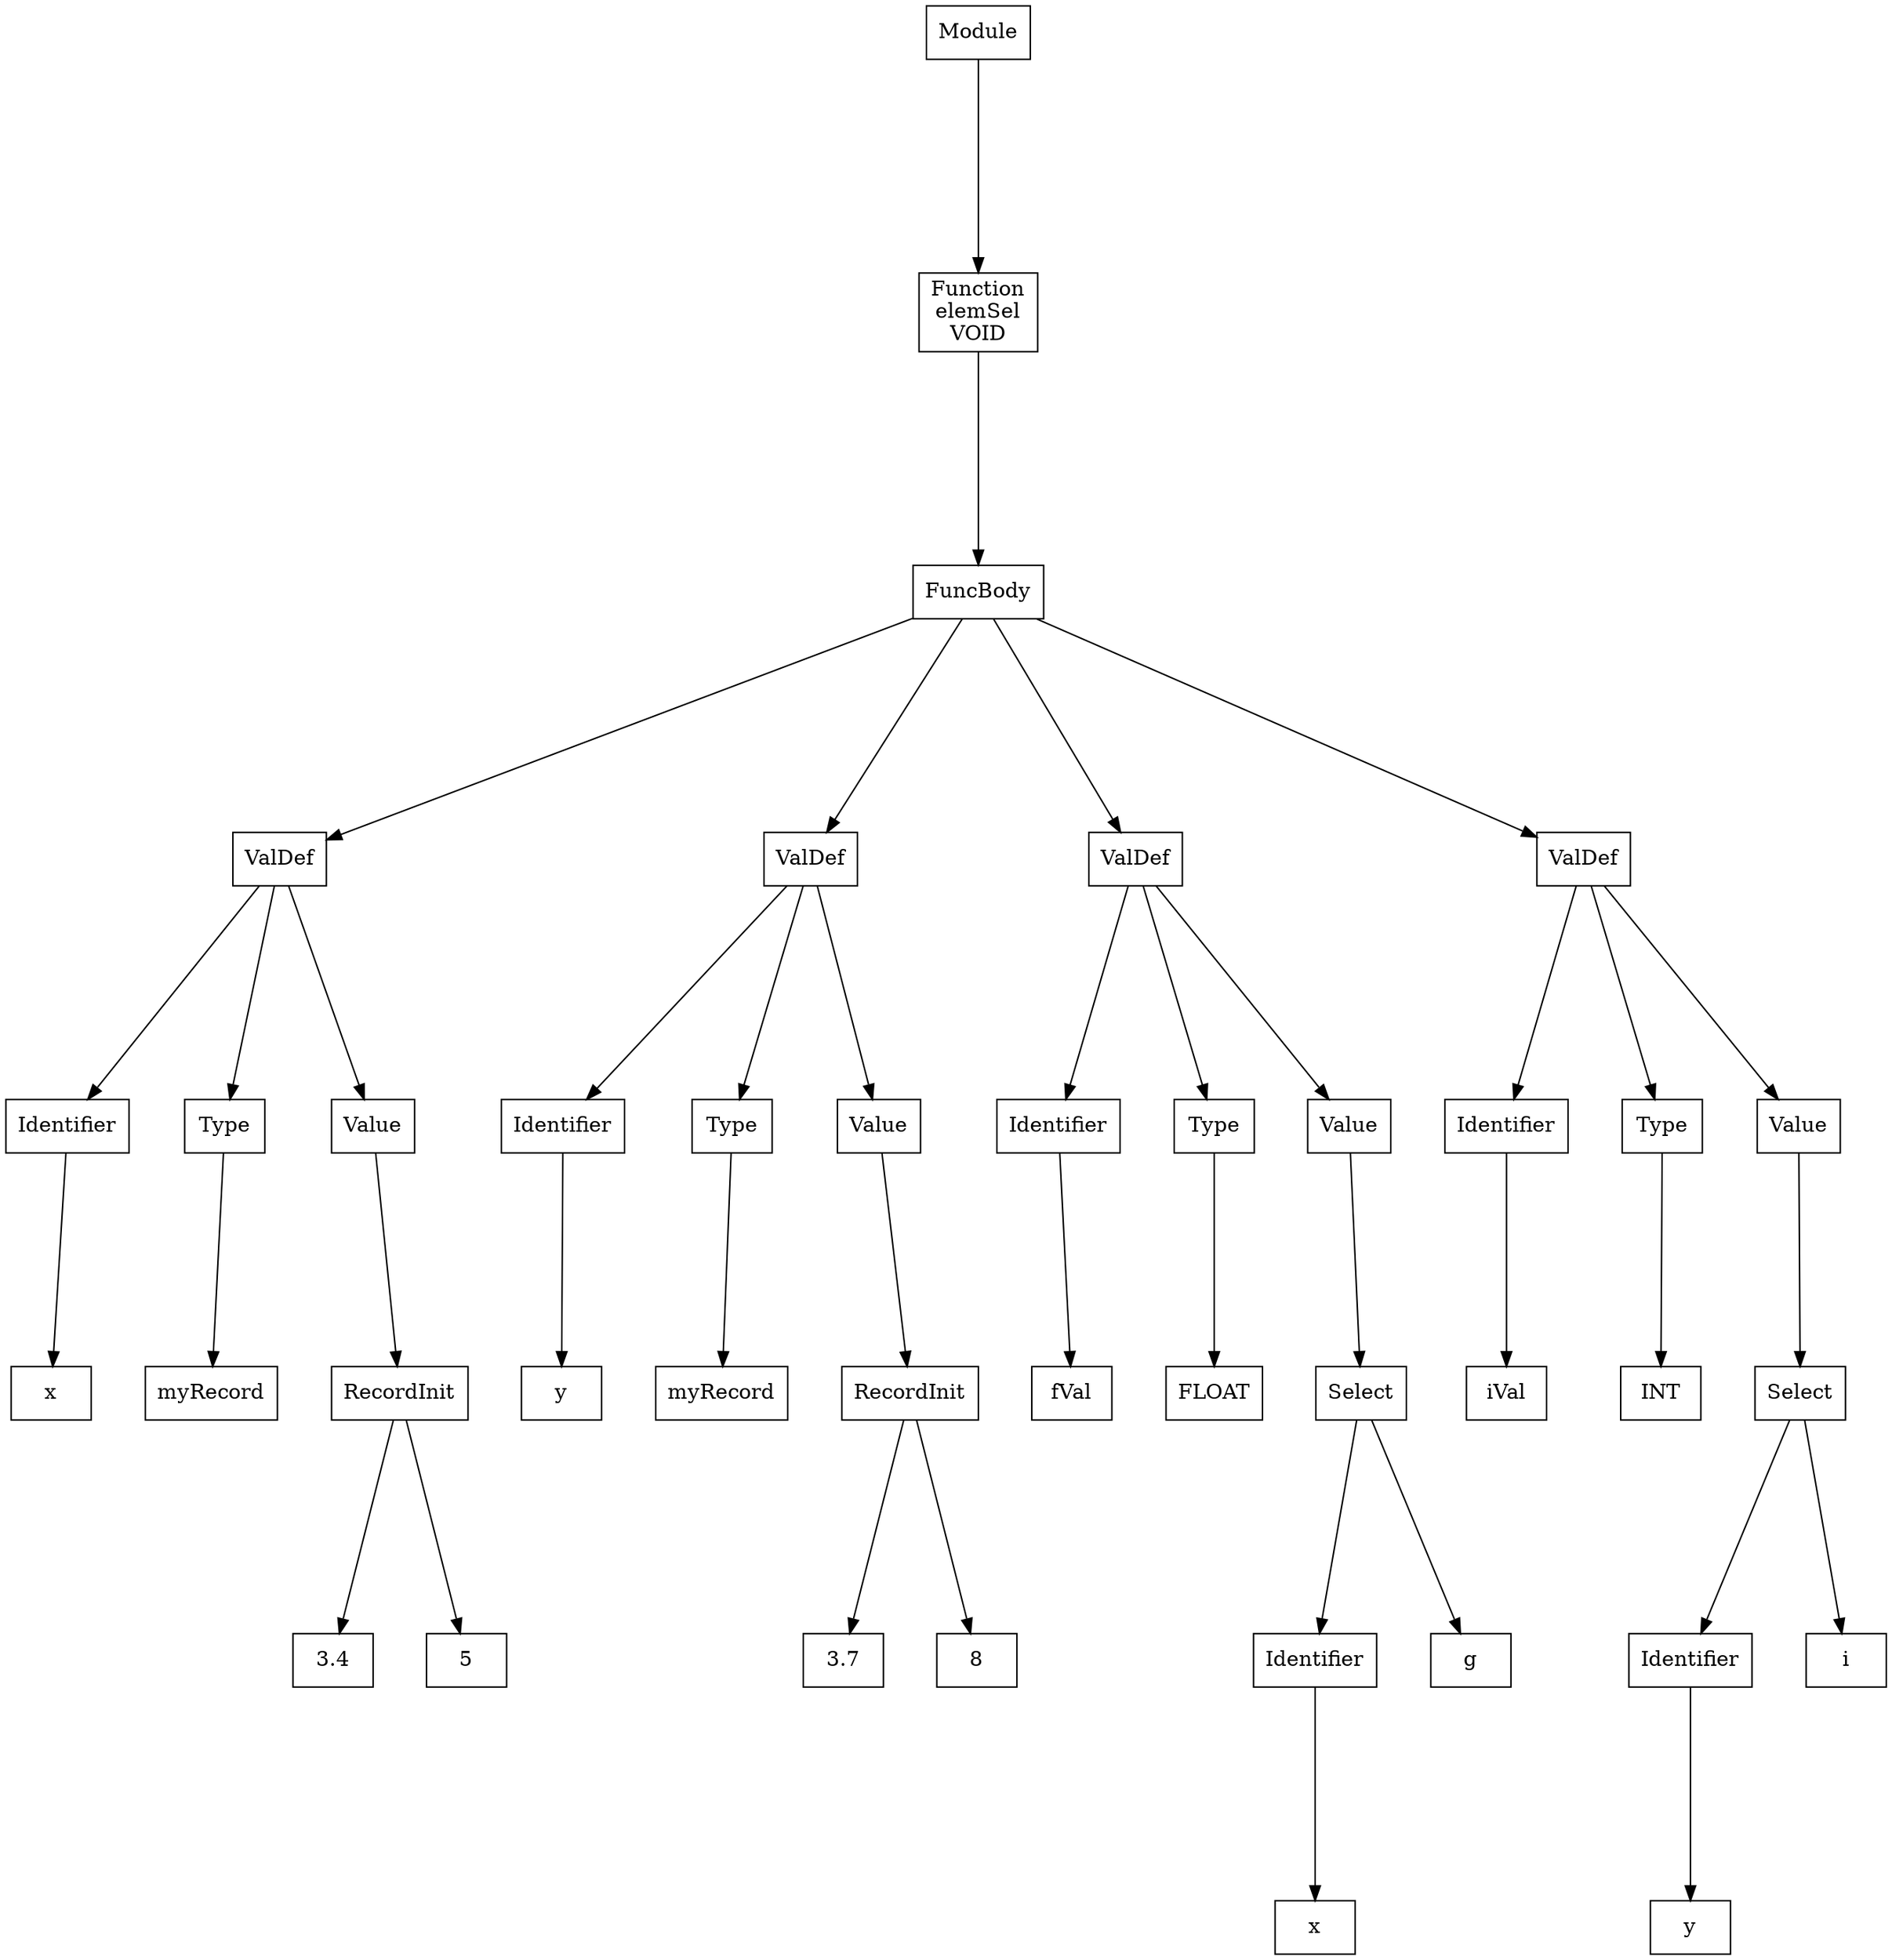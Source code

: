 digraph {
node [shape=box];
graph [ordering="out", overlap = false, nodesep="0.5", ranksep="2"];
node0 [label="Module"];
node1 [label="Function\nelemSel\nVOID"];
node2 [label="FuncBody"];
node3 [label="ValDef"];
node4 [label="Identifier"];
node5 [label="x"];
node6 [label="Type"];
node7 [label="myRecord"];
node8 [label="Value"];
node9 [label="RecordInit"];
node10 [label="3.4"];
node11 [label="5"];
node12 [label="ValDef"];
node13 [label="Identifier"];
node14 [label="y"];
node15 [label="Type"];
node16 [label="myRecord"];
node17 [label="Value"];
node18 [label="RecordInit"];
node19 [label="3.7"];
node20 [label="8"];
node21 [label="ValDef"];
node22 [label="Identifier"];
node23 [label="fVal"];
node24 [label="Type"];
node25 [label="FLOAT"];
node26 [label="Value"];
node27 [label="Select"];
node28 [label="Identifier"];
node29 [label="x"];
node30 [label="g"];
node31 [label="ValDef"];
node32 [label="Identifier"];
node33 [label="iVal"];
node34 [label="Type"];
node35 [label="INT"];
node36 [label="Value"];
node37 [label="Select"];
node38 [label="Identifier"];
node39 [label="y"];
node40 [label="i"];
node1 -> node2;
node4 -> node5;
node3 -> node4;
node6 -> node7;
node3 -> node6;
node9 -> node10;
node9 -> node11;
node3 -> node8;
node8 -> node9;
node2 -> node3;
node13 -> node14;
node12 -> node13;
node15 -> node16;
node12 -> node15;
node18 -> node19;
node18 -> node20;
node12 -> node17;
node17 -> node18;
node2 -> node12;
node22 -> node23;
node21 -> node22;
node24 -> node25;
node21 -> node24;
node28 -> node29;
node27 -> node28;
node27 -> node30;
node21 -> node26;
node26 -> node27;
node2 -> node21;
node32 -> node33;
node31 -> node32;
node34 -> node35;
node31 -> node34;
node38 -> node39;
node37 -> node38;
node37 -> node40;
node31 -> node36;
node36 -> node37;
node2 -> node31;
node0 -> node1;
}
